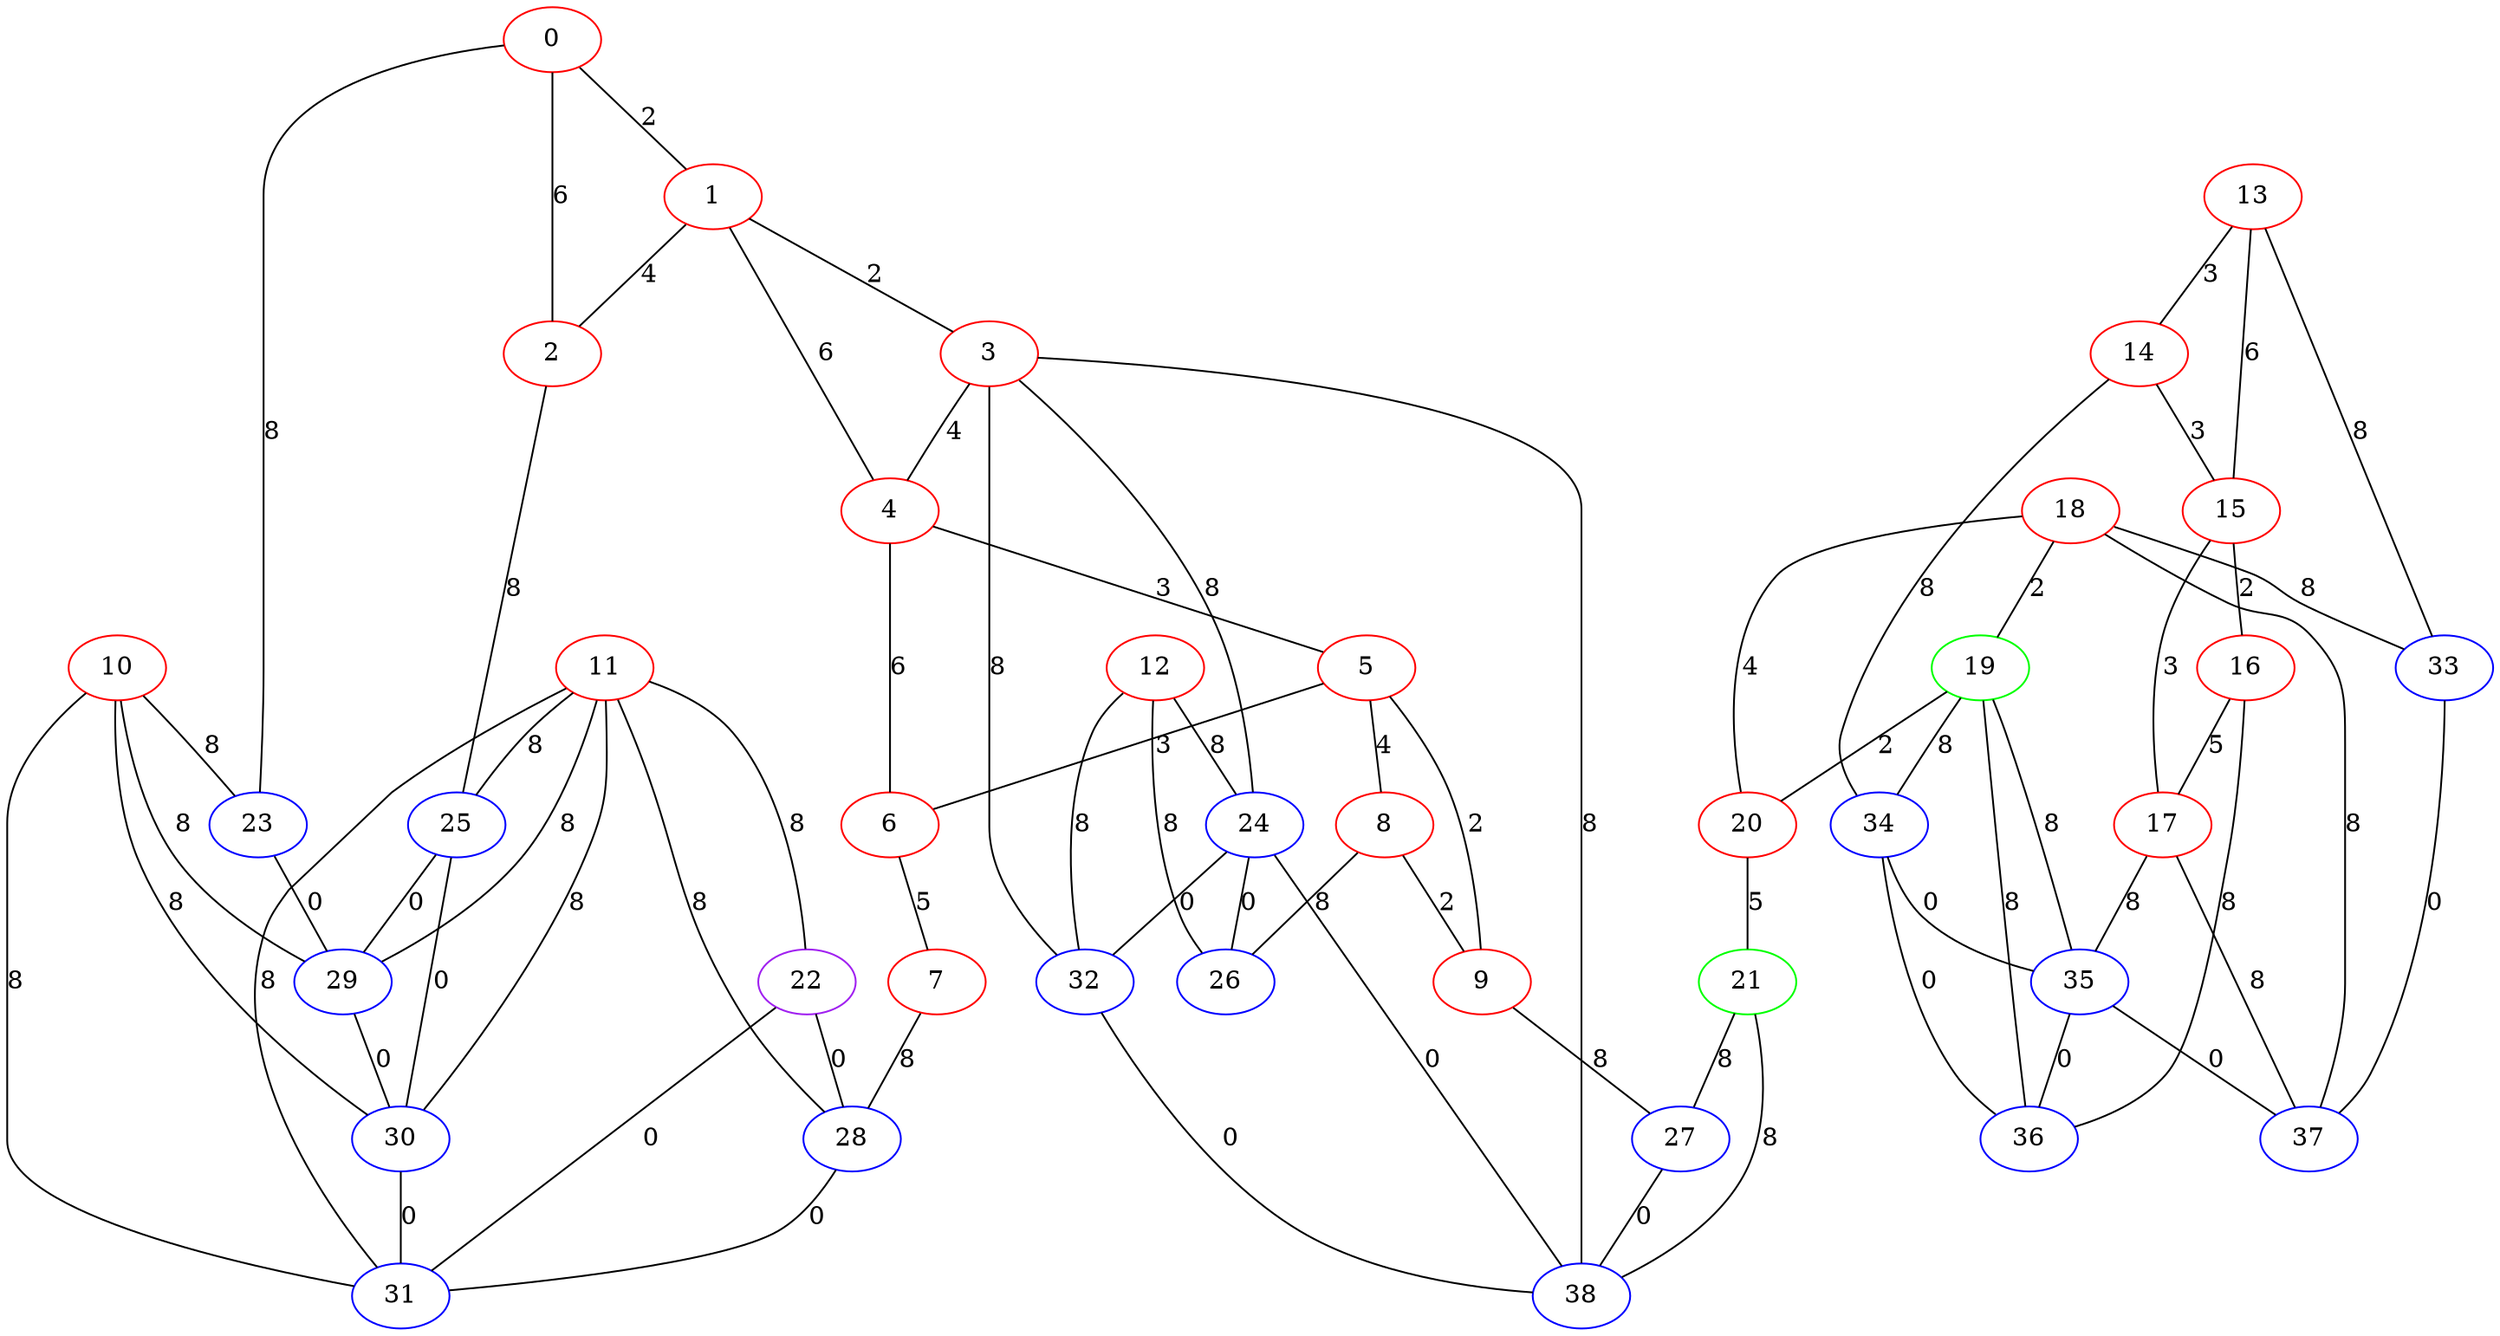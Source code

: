graph "" {
0 [color=red, weight=1];
1 [color=red, weight=1];
2 [color=red, weight=1];
3 [color=red, weight=1];
4 [color=red, weight=1];
5 [color=red, weight=1];
6 [color=red, weight=1];
7 [color=red, weight=1];
8 [color=red, weight=1];
9 [color=red, weight=1];
10 [color=red, weight=1];
11 [color=red, weight=1];
12 [color=red, weight=1];
13 [color=red, weight=1];
14 [color=red, weight=1];
15 [color=red, weight=1];
16 [color=red, weight=1];
17 [color=red, weight=1];
18 [color=red, weight=1];
19 [color=green, weight=2];
20 [color=red, weight=1];
21 [color=green, weight=2];
22 [color=purple, weight=4];
23 [color=blue, weight=3];
24 [color=blue, weight=3];
25 [color=blue, weight=3];
26 [color=blue, weight=3];
27 [color=blue, weight=3];
28 [color=blue, weight=3];
29 [color=blue, weight=3];
30 [color=blue, weight=3];
31 [color=blue, weight=3];
32 [color=blue, weight=3];
33 [color=blue, weight=3];
34 [color=blue, weight=3];
35 [color=blue, weight=3];
36 [color=blue, weight=3];
37 [color=blue, weight=3];
38 [color=blue, weight=3];
0 -- 1  [key=0, label=2];
0 -- 2  [key=0, label=6];
0 -- 23  [key=0, label=8];
1 -- 2  [key=0, label=4];
1 -- 3  [key=0, label=2];
1 -- 4  [key=0, label=6];
2 -- 25  [key=0, label=8];
3 -- 24  [key=0, label=8];
3 -- 4  [key=0, label=4];
3 -- 38  [key=0, label=8];
3 -- 32  [key=0, label=8];
4 -- 5  [key=0, label=3];
4 -- 6  [key=0, label=6];
5 -- 8  [key=0, label=4];
5 -- 9  [key=0, label=2];
5 -- 6  [key=0, label=3];
6 -- 7  [key=0, label=5];
7 -- 28  [key=0, label=8];
8 -- 9  [key=0, label=2];
8 -- 26  [key=0, label=8];
9 -- 27  [key=0, label=8];
10 -- 23  [key=0, label=8];
10 -- 29  [key=0, label=8];
10 -- 30  [key=0, label=8];
10 -- 31  [key=0, label=8];
11 -- 22  [key=0, label=8];
11 -- 25  [key=0, label=8];
11 -- 28  [key=0, label=8];
11 -- 29  [key=0, label=8];
11 -- 30  [key=0, label=8];
11 -- 31  [key=0, label=8];
12 -- 24  [key=0, label=8];
12 -- 32  [key=0, label=8];
12 -- 26  [key=0, label=8];
13 -- 33  [key=0, label=8];
13 -- 14  [key=0, label=3];
13 -- 15  [key=0, label=6];
14 -- 34  [key=0, label=8];
14 -- 15  [key=0, label=3];
15 -- 16  [key=0, label=2];
15 -- 17  [key=0, label=3];
16 -- 17  [key=0, label=5];
16 -- 36  [key=0, label=8];
17 -- 35  [key=0, label=8];
17 -- 37  [key=0, label=8];
18 -- 33  [key=0, label=8];
18 -- 19  [key=0, label=2];
18 -- 20  [key=0, label=4];
18 -- 37  [key=0, label=8];
19 -- 36  [key=0, label=8];
19 -- 35  [key=0, label=8];
19 -- 20  [key=0, label=2];
19 -- 34  [key=0, label=8];
20 -- 21  [key=0, label=5];
21 -- 27  [key=0, label=8];
21 -- 38  [key=0, label=8];
22 -- 28  [key=0, label=0];
22 -- 31  [key=0, label=0];
23 -- 29  [key=0, label=0];
24 -- 32  [key=0, label=0];
24 -- 26  [key=0, label=0];
24 -- 38  [key=0, label=0];
25 -- 29  [key=0, label=0];
25 -- 30  [key=0, label=0];
27 -- 38  [key=0, label=0];
28 -- 31  [key=0, label=0];
29 -- 30  [key=0, label=0];
30 -- 31  [key=0, label=0];
32 -- 38  [key=0, label=0];
33 -- 37  [key=0, label=0];
34 -- 35  [key=0, label=0];
34 -- 36  [key=0, label=0];
35 -- 36  [key=0, label=0];
35 -- 37  [key=0, label=0];
}
